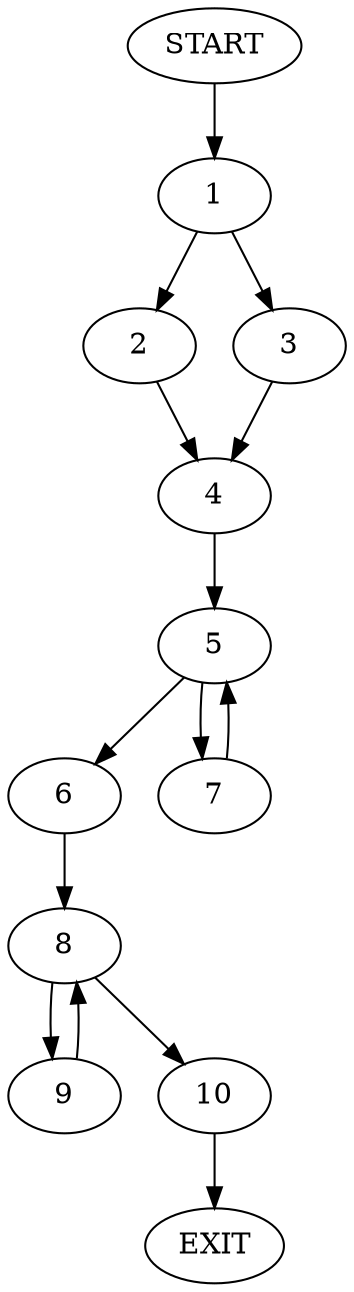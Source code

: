 digraph {
0 [label="START"]
11 [label="EXIT"]
0 -> 1
1 -> 2
1 -> 3
2 -> 4
3 -> 4
4 -> 5
5 -> 6
5 -> 7
7 -> 5
6 -> 8
8 -> 9
8 -> 10
10 -> 11
9 -> 8
}
